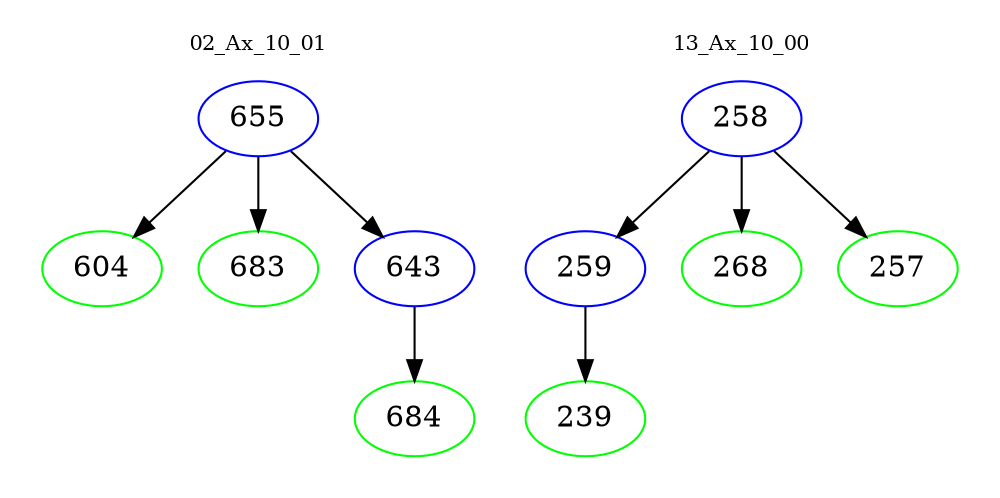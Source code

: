 digraph{
subgraph cluster_0 {
color = white
label = "02_Ax_10_01";
fontsize=10;
T0_655 [label="655", color="blue"]
T0_655 -> T0_604 [color="black"]
T0_604 [label="604", color="green"]
T0_655 -> T0_683 [color="black"]
T0_683 [label="683", color="green"]
T0_655 -> T0_643 [color="black"]
T0_643 [label="643", color="blue"]
T0_643 -> T0_684 [color="black"]
T0_684 [label="684", color="green"]
}
subgraph cluster_1 {
color = white
label = "13_Ax_10_00";
fontsize=10;
T1_258 [label="258", color="blue"]
T1_258 -> T1_259 [color="black"]
T1_259 [label="259", color="blue"]
T1_259 -> T1_239 [color="black"]
T1_239 [label="239", color="green"]
T1_258 -> T1_268 [color="black"]
T1_268 [label="268", color="green"]
T1_258 -> T1_257 [color="black"]
T1_257 [label="257", color="green"]
}
}
